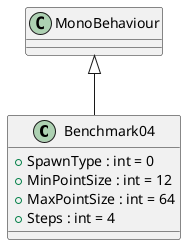 @startuml
class Benchmark04 {
    + SpawnType : int = 0
    + MinPointSize : int = 12
    + MaxPointSize : int = 64
    + Steps : int = 4
}
MonoBehaviour <|-- Benchmark04
@enduml
